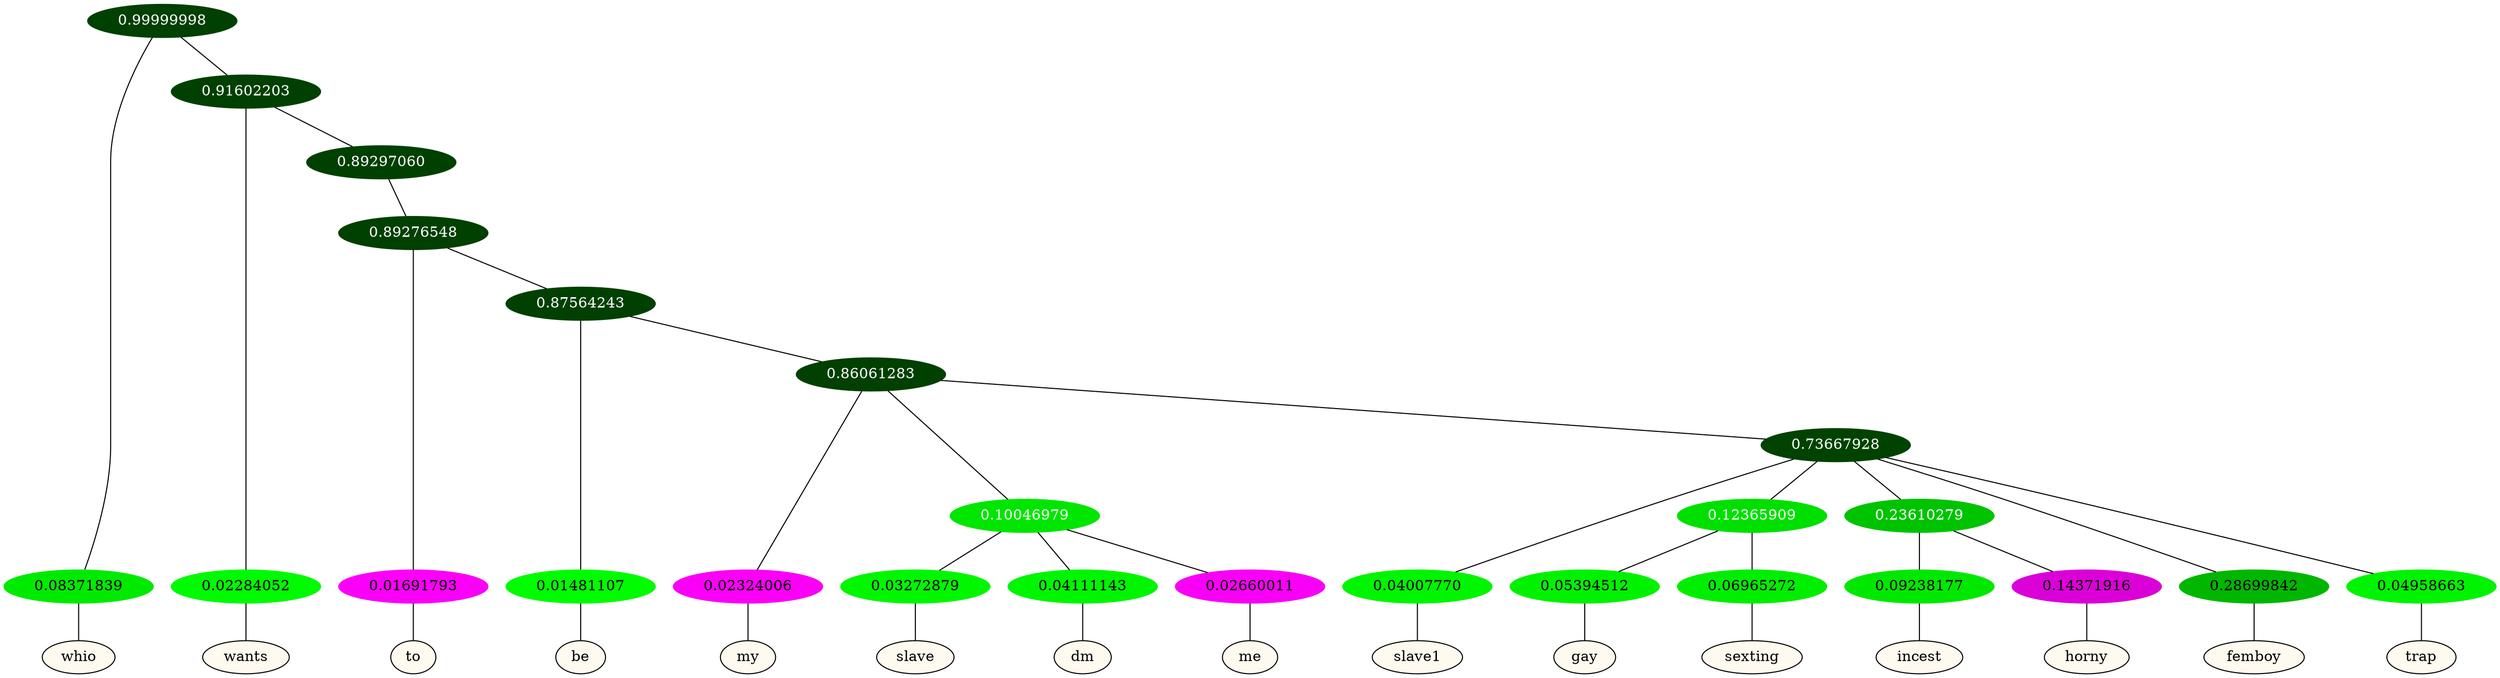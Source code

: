 graph {
	node [format=png height=0.15 nodesep=0.001 ordering=out overlap=prism overlap_scaling=0.01 ranksep=0.001 ratio=0.2 style=filled width=0.15]
	{
		rank=same
		a_w_1 [label=whio color=black fillcolor=floralwhite style="filled,solid"]
		a_w_3 [label=wants color=black fillcolor=floralwhite style="filled,solid"]
		a_w_6 [label=to color=black fillcolor=floralwhite style="filled,solid"]
		a_w_8 [label=be color=black fillcolor=floralwhite style="filled,solid"]
		a_w_10 [label=my color=black fillcolor=floralwhite style="filled,solid"]
		a_w_13 [label=slave color=black fillcolor=floralwhite style="filled,solid"]
		a_w_14 [label=dm color=black fillcolor=floralwhite style="filled,solid"]
		a_w_15 [label=me color=black fillcolor=floralwhite style="filled,solid"]
		a_w_16 [label=slave1 color=black fillcolor=floralwhite style="filled,solid"]
		a_w_21 [label=gay color=black fillcolor=floralwhite style="filled,solid"]
		a_w_22 [label=sexting color=black fillcolor=floralwhite style="filled,solid"]
		a_w_23 [label=incest color=black fillcolor=floralwhite style="filled,solid"]
		a_w_24 [label=horny color=black fillcolor=floralwhite style="filled,solid"]
		a_w_19 [label=femboy color=black fillcolor=floralwhite style="filled,solid"]
		a_w_20 [label=trap color=black fillcolor=floralwhite style="filled,solid"]
	}
	a_n_1 -- a_w_1
	a_n_3 -- a_w_3
	a_n_6 -- a_w_6
	a_n_8 -- a_w_8
	a_n_10 -- a_w_10
	a_n_13 -- a_w_13
	a_n_14 -- a_w_14
	a_n_15 -- a_w_15
	a_n_16 -- a_w_16
	a_n_21 -- a_w_21
	a_n_22 -- a_w_22
	a_n_23 -- a_w_23
	a_n_24 -- a_w_24
	a_n_19 -- a_w_19
	a_n_20 -- a_w_20
	{
		rank=same
		a_n_1 [label=0.08371839 color="0.334 1.000 0.916" fontcolor=black]
		a_n_3 [label=0.02284052 color="0.334 1.000 0.977" fontcolor=black]
		a_n_6 [label=0.01691793 color="0.835 1.000 0.983" fontcolor=black]
		a_n_8 [label=0.01481107 color="0.334 1.000 0.985" fontcolor=black]
		a_n_10 [label=0.02324006 color="0.835 1.000 0.977" fontcolor=black]
		a_n_13 [label=0.03272879 color="0.334 1.000 0.967" fontcolor=black]
		a_n_14 [label=0.04111143 color="0.334 1.000 0.959" fontcolor=black]
		a_n_15 [label=0.02660011 color="0.835 1.000 0.973" fontcolor=black]
		a_n_16 [label=0.04007770 color="0.334 1.000 0.960" fontcolor=black]
		a_n_21 [label=0.05394512 color="0.334 1.000 0.946" fontcolor=black]
		a_n_22 [label=0.06965272 color="0.334 1.000 0.930" fontcolor=black]
		a_n_23 [label=0.09238177 color="0.334 1.000 0.908" fontcolor=black]
		a_n_24 [label=0.14371916 color="0.835 1.000 0.856" fontcolor=black]
		a_n_19 [label=0.28699842 color="0.334 1.000 0.713" fontcolor=black]
		a_n_20 [label=0.04958663 color="0.334 1.000 0.950" fontcolor=black]
	}
	a_n_0 [label=0.99999998 color="0.334 1.000 0.250" fontcolor=grey99]
	a_n_0 -- a_n_1
	a_n_2 [label=0.91602203 color="0.334 1.000 0.250" fontcolor=grey99]
	a_n_0 -- a_n_2
	a_n_2 -- a_n_3
	a_n_4 [label=0.89297060 color="0.334 1.000 0.250" fontcolor=grey99]
	a_n_2 -- a_n_4
	a_n_5 [label=0.89276548 color="0.334 1.000 0.250" fontcolor=grey99]
	a_n_4 -- a_n_5
	a_n_5 -- a_n_6
	a_n_7 [label=0.87564243 color="0.334 1.000 0.250" fontcolor=grey99]
	a_n_5 -- a_n_7
	a_n_7 -- a_n_8
	a_n_9 [label=0.86061283 color="0.334 1.000 0.250" fontcolor=grey99]
	a_n_7 -- a_n_9
	a_n_9 -- a_n_10
	a_n_11 [label=0.10046979 color="0.334 1.000 0.900" fontcolor=grey99]
	a_n_9 -- a_n_11
	a_n_12 [label=0.73667928 color="0.334 1.000 0.263" fontcolor=grey99]
	a_n_9 -- a_n_12
	a_n_11 -- a_n_13
	a_n_11 -- a_n_14
	a_n_11 -- a_n_15
	a_n_12 -- a_n_16
	a_n_17 [label=0.12365909 color="0.334 1.000 0.876" fontcolor=grey99]
	a_n_12 -- a_n_17
	a_n_18 [label=0.23610279 color="0.334 1.000 0.764" fontcolor=grey99]
	a_n_12 -- a_n_18
	a_n_12 -- a_n_19
	a_n_12 -- a_n_20
	a_n_17 -- a_n_21
	a_n_17 -- a_n_22
	a_n_18 -- a_n_23
	a_n_18 -- a_n_24
}
